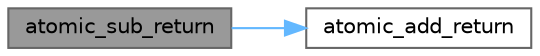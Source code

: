 digraph "atomic_sub_return"
{
 // LATEX_PDF_SIZE
  bgcolor="transparent";
  edge [fontname=Helvetica,fontsize=10,labelfontname=Helvetica,labelfontsize=10];
  node [fontname=Helvetica,fontsize=10,shape=box,height=0.2,width=0.4];
  rankdir="LR";
  Node1 [id="Node000001",label="atomic_sub_return",height=0.2,width=0.4,color="gray40", fillcolor="grey60", style="filled", fontcolor="black",tooltip=" "];
  Node1 -> Node2 [id="edge1_Node000001_Node000002",color="steelblue1",style="solid",tooltip=" "];
  Node2 [id="Node000002",label="atomic_add_return",height=0.2,width=0.4,color="grey40", fillcolor="white", style="filled",URL="$atomic-i386_8h.html#a1d52e96a98dffccf5060ba89e02c9f75",tooltip=" "];
}
